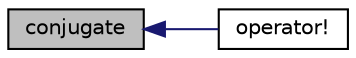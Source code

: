 digraph "conjugate"
{
  bgcolor="transparent";
  edge [fontname="Helvetica",fontsize="10",labelfontname="Helvetica",labelfontsize="10"];
  node [fontname="Helvetica",fontsize="10",shape=record];
  rankdir="LR";
  Node5317 [label="conjugate",height=0.2,width=0.4,color="black", fillcolor="grey75", style="filled", fontcolor="black"];
  Node5317 -> Node5318 [dir="back",color="midnightblue",fontsize="10",style="solid",fontname="Helvetica"];
  Node5318 [label="operator!",height=0.2,width=0.4,color="black",URL="$a28785.html#ae2be8f6df4563c3f97db677cb0039d25"];
}
